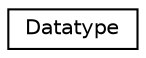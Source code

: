 digraph "Graphical Class Hierarchy"
{
  edge [fontname="Helvetica",fontsize="10",labelfontname="Helvetica",labelfontsize="10"];
  node [fontname="Helvetica",fontsize="10",shape=record];
  rankdir="LR";
  Node0 [label="Datatype",height=0.2,width=0.4,color="black", fillcolor="white", style="filled",URL="$classz3py_1_1_datatype.html"];
}
